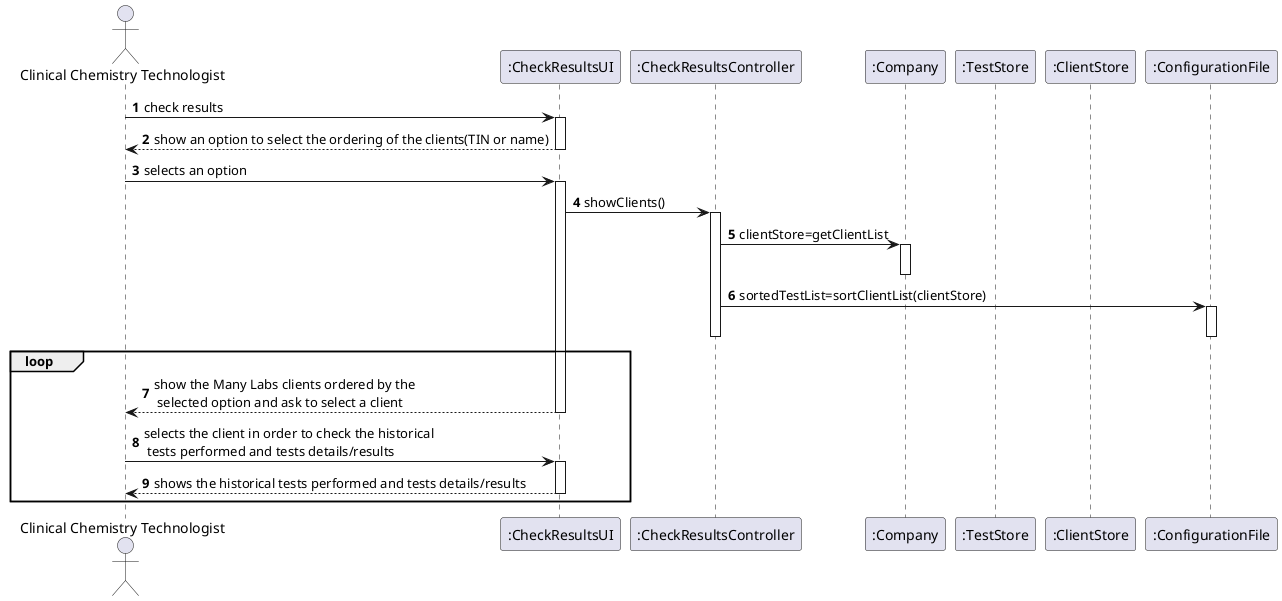 @startuml
'https://plantuml.com/sequence-diagram

autonumber

actor "Clinical Chemistry Technologist" as CCT
participant ":CheckResultsUI" as UI
participant ":CheckResultsController" as CTRL
participant ":Company" as COMP
participant ":TestStore" as TS
participant ":ClientStore" as CS
participant ":ConfigurationFile" as CF


CCT->UI : check results
activate UI

UI-->CCT: show an option to select the ordering of the clients(TIN or name)
deactivate UI

CCT->UI : selects an option
activate UI
UI-> CTRL : showClients()
activate CTRL
CTRL-> COMP : clientStore=getClientList
activate COMP
deactivate COMP
CTRL-> CF : sortedTestList=sortClientList(clientStore)
activate CF
deactivate CF
deactivate CTRL

loop
UI-->CCT:show the Many Labs clients ordered by the\n selected option and ask to select a client

deactivate UI

CCT->UI : selects the client in order to check the historical\n tests performed and tests details/results
activate UI

UI-->CCT:shows the historical tests performed and tests details/results

deactivate UI
end
@enduml